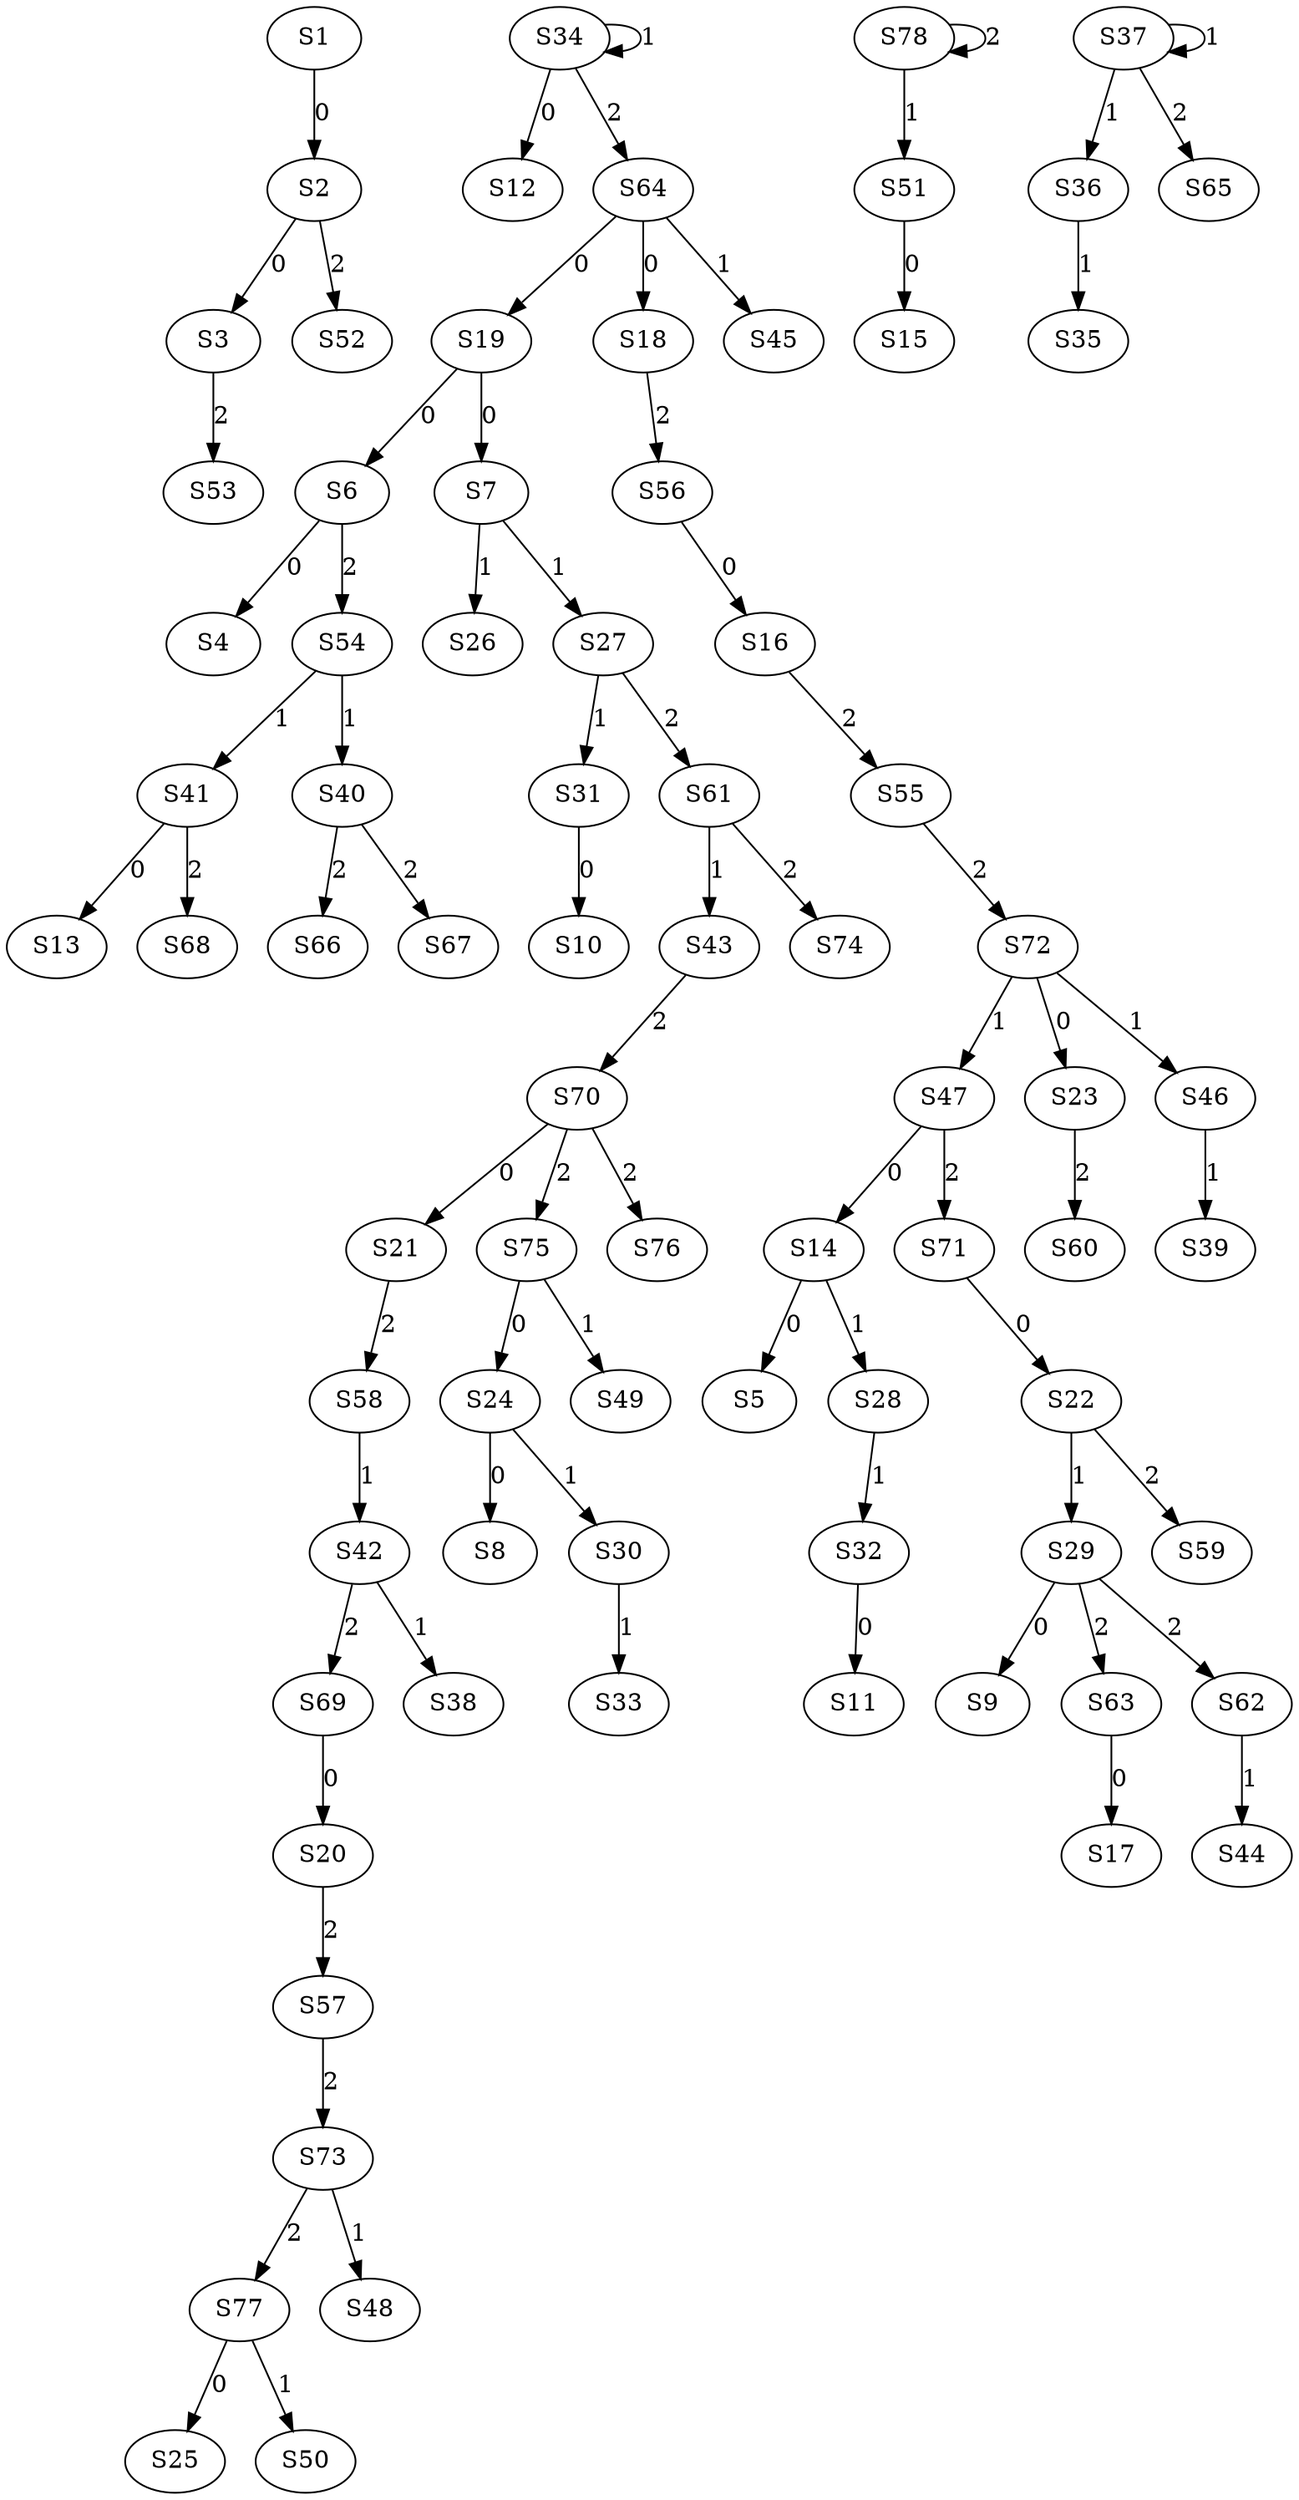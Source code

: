 strict digraph {
	S1 -> S2 [ label = 0 ];
	S2 -> S3 [ label = 0 ];
	S6 -> S4 [ label = 0 ];
	S14 -> S5 [ label = 0 ];
	S19 -> S6 [ label = 0 ];
	S19 -> S7 [ label = 0 ];
	S24 -> S8 [ label = 0 ];
	S29 -> S9 [ label = 0 ];
	S31 -> S10 [ label = 0 ];
	S32 -> S11 [ label = 0 ];
	S34 -> S12 [ label = 0 ];
	S41 -> S13 [ label = 0 ];
	S47 -> S14 [ label = 0 ];
	S51 -> S15 [ label = 0 ];
	S56 -> S16 [ label = 0 ];
	S63 -> S17 [ label = 0 ];
	S64 -> S18 [ label = 0 ];
	S64 -> S19 [ label = 0 ];
	S69 -> S20 [ label = 0 ];
	S70 -> S21 [ label = 0 ];
	S71 -> S22 [ label = 0 ];
	S72 -> S23 [ label = 0 ];
	S75 -> S24 [ label = 0 ];
	S77 -> S25 [ label = 0 ];
	S7 -> S26 [ label = 1 ];
	S7 -> S27 [ label = 1 ];
	S14 -> S28 [ label = 1 ];
	S22 -> S29 [ label = 1 ];
	S24 -> S30 [ label = 1 ];
	S27 -> S31 [ label = 1 ];
	S28 -> S32 [ label = 1 ];
	S30 -> S33 [ label = 1 ];
	S34 -> S34 [ label = 1 ];
	S36 -> S35 [ label = 1 ];
	S37 -> S36 [ label = 1 ];
	S37 -> S37 [ label = 1 ];
	S42 -> S38 [ label = 1 ];
	S46 -> S39 [ label = 1 ];
	S54 -> S40 [ label = 1 ];
	S54 -> S41 [ label = 1 ];
	S58 -> S42 [ label = 1 ];
	S61 -> S43 [ label = 1 ];
	S62 -> S44 [ label = 1 ];
	S64 -> S45 [ label = 1 ];
	S72 -> S46 [ label = 1 ];
	S72 -> S47 [ label = 1 ];
	S73 -> S48 [ label = 1 ];
	S75 -> S49 [ label = 1 ];
	S77 -> S50 [ label = 1 ];
	S78 -> S51 [ label = 1 ];
	S2 -> S52 [ label = 2 ];
	S3 -> S53 [ label = 2 ];
	S6 -> S54 [ label = 2 ];
	S16 -> S55 [ label = 2 ];
	S18 -> S56 [ label = 2 ];
	S20 -> S57 [ label = 2 ];
	S21 -> S58 [ label = 2 ];
	S22 -> S59 [ label = 2 ];
	S23 -> S60 [ label = 2 ];
	S27 -> S61 [ label = 2 ];
	S29 -> S62 [ label = 2 ];
	S29 -> S63 [ label = 2 ];
	S34 -> S64 [ label = 2 ];
	S37 -> S65 [ label = 2 ];
	S40 -> S66 [ label = 2 ];
	S40 -> S67 [ label = 2 ];
	S41 -> S68 [ label = 2 ];
	S42 -> S69 [ label = 2 ];
	S43 -> S70 [ label = 2 ];
	S47 -> S71 [ label = 2 ];
	S55 -> S72 [ label = 2 ];
	S57 -> S73 [ label = 2 ];
	S61 -> S74 [ label = 2 ];
	S70 -> S75 [ label = 2 ];
	S70 -> S76 [ label = 2 ];
	S73 -> S77 [ label = 2 ];
	S78 -> S78 [ label = 2 ];
}